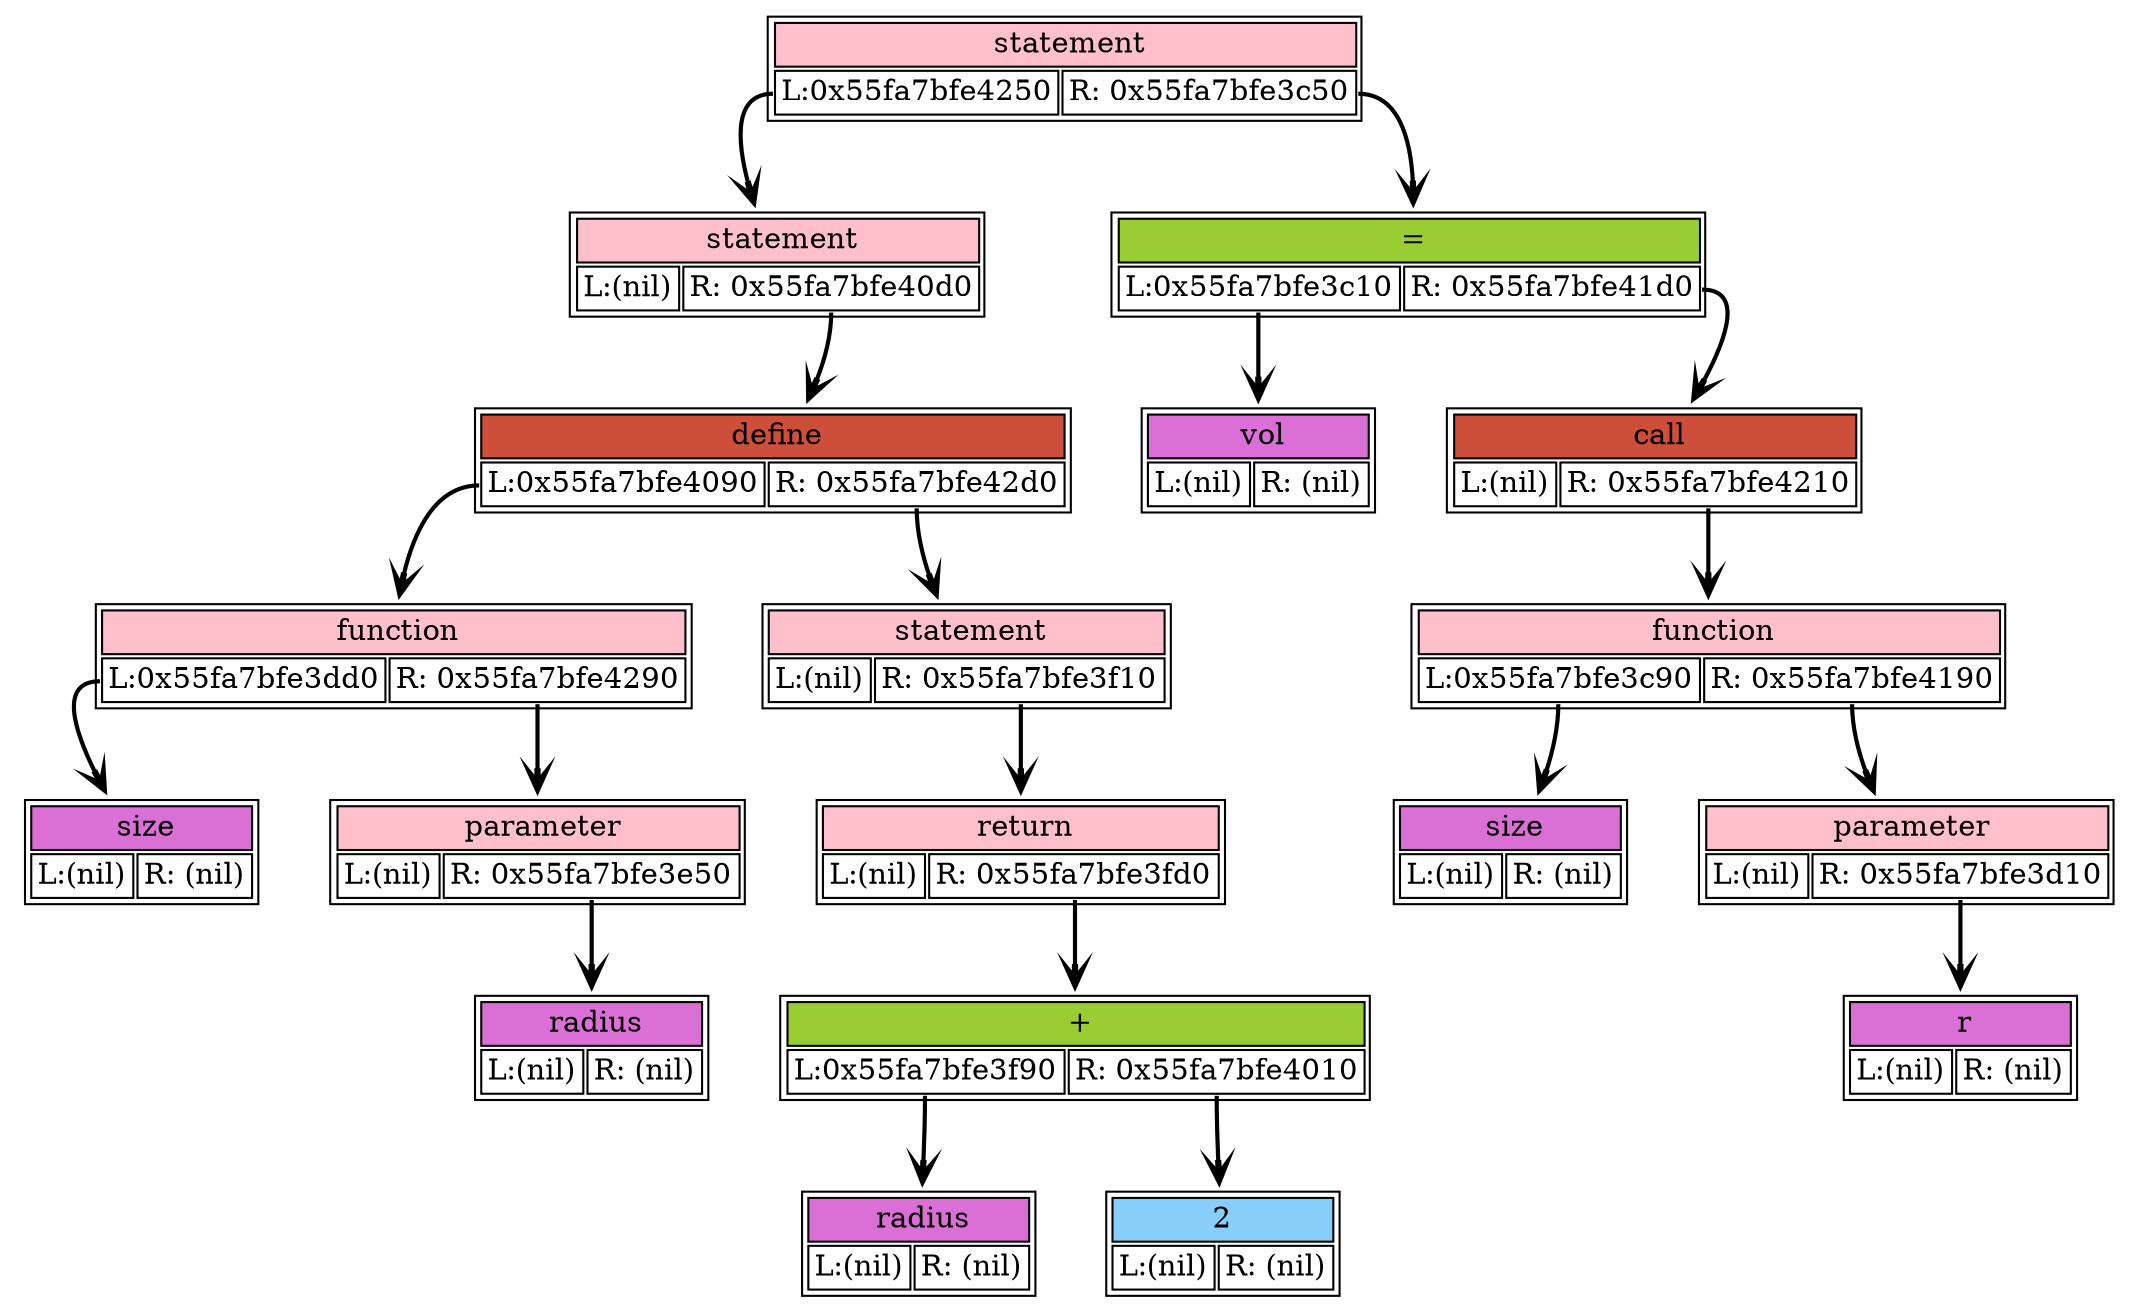 digraph dump_graph {
	rankdir=TV; 
node0x55fa7bfe4250 [shape=plaintext
					label=<<table border='1' cellborder='1'>
			<tr><td colspan="2" bgcolor="pink" > statement</td></tr>
					<tr><td port= "lchild">L:(nil)</td><td port="rchild">R: 0x55fa7bfe40d0</td></tr>
				</table>>];
		node0x55fa7bfe4250:rchild -> node0x55fa7bfe40d0[style=bold, arrowhead=vee];
node0x55fa7bfe3dd0 [shape=plaintext
					label=<<table border='1' cellborder='1'>
			<tr><td colspan="2" bgcolor="orchid" > size</td></tr>
					<tr><td port= "lchild">L:(nil)</td><td port="rchild">R: (nil)</td></tr>
				</table>>];
node0x55fa7bfe4090 [shape=plaintext
					label=<<table border='1' cellborder='1'>
			<tr><td colspan="2" bgcolor="pink" > function</td></tr>
					<tr><td port= "lchild">L:0x55fa7bfe3dd0</td><td port="rchild">R: 0x55fa7bfe4290</td></tr>
				</table>>];
		node0x55fa7bfe4090:lchild -> node0x55fa7bfe3dd0[style=bold, arrowhead=vee];
		node0x55fa7bfe4090:rchild -> node0x55fa7bfe4290[style=bold, arrowhead=vee];
node0x55fa7bfe4290 [shape=plaintext
					label=<<table border='1' cellborder='1'>
			<tr><td colspan="2" bgcolor="pink" > parameter</td></tr>
					<tr><td port= "lchild">L:(nil)</td><td port="rchild">R: 0x55fa7bfe3e50</td></tr>
				</table>>];
		node0x55fa7bfe4290:rchild -> node0x55fa7bfe3e50[style=bold, arrowhead=vee];
node0x55fa7bfe3e50 [shape=plaintext
					label=<<table border='1' cellborder='1'>
			<tr><td colspan="2" bgcolor="orchid" > radius</td></tr>
					<tr><td port= "lchild">L:(nil)</td><td port="rchild">R: (nil)</td></tr>
				</table>>];
node0x55fa7bfe40d0 [shape=plaintext
					label=<<table border='1' cellborder='1'>
			<tr><td colspan="2" bgcolor="tomato3" > define</td></tr>
					<tr><td port= "lchild">L:0x55fa7bfe4090</td><td port="rchild">R: 0x55fa7bfe42d0</td></tr>
				</table>>];
		node0x55fa7bfe40d0:lchild -> node0x55fa7bfe4090[style=bold, arrowhead=vee];
		node0x55fa7bfe40d0:rchild -> node0x55fa7bfe42d0[style=bold, arrowhead=vee];
node0x55fa7bfe42d0 [shape=plaintext
					label=<<table border='1' cellborder='1'>
			<tr><td colspan="2" bgcolor="pink" > statement</td></tr>
					<tr><td port= "lchild">L:(nil)</td><td port="rchild">R: 0x55fa7bfe3f10</td></tr>
				</table>>];
		node0x55fa7bfe42d0:rchild -> node0x55fa7bfe3f10[style=bold, arrowhead=vee];
node0x55fa7bfe3f10 [shape=plaintext
					label=<<table border='1' cellborder='1'>
			<tr><td colspan="2" bgcolor="pink" > return</td></tr>
					<tr><td port= "lchild">L:(nil)</td><td port="rchild">R: 0x55fa7bfe3fd0</td></tr>
				</table>>];
		node0x55fa7bfe3f10:rchild -> node0x55fa7bfe3fd0[style=bold, arrowhead=vee];
node0x55fa7bfe3f90 [shape=plaintext
					label=<<table border='1' cellborder='1'>
			<tr><td colspan="2" bgcolor="orchid" > radius</td></tr>
					<tr><td port= "lchild">L:(nil)</td><td port="rchild">R: (nil)</td></tr>
				</table>>];
node0x55fa7bfe3fd0 [shape=plaintext
					label=<<table border='1' cellborder='1'>
			<tr><td colspan="2" bgcolor="olivedrab3" > +</td></tr>
					<tr><td port= "lchild">L:0x55fa7bfe3f90</td><td port="rchild">R: 0x55fa7bfe4010</td></tr>
				</table>>];
		node0x55fa7bfe3fd0:lchild -> node0x55fa7bfe3f90[style=bold, arrowhead=vee];
		node0x55fa7bfe3fd0:rchild -> node0x55fa7bfe4010[style=bold, arrowhead=vee];
node0x55fa7bfe4010 [shape=plaintext
					label=<<table border='1' cellborder='1'>
			<tr><td colspan="2" bgcolor="lightskyblue" >2</td></tr>
					<tr><td port= "lchild">L:(nil)</td><td port="rchild">R: (nil)</td></tr>
				</table>>];
node0x55fa7bfe4150 [shape=plaintext
					label=<<table border='1' cellborder='1'>
			<tr><td colspan="2" bgcolor="pink" > statement</td></tr>
					<tr><td port= "lchild">L:0x55fa7bfe4250</td><td port="rchild">R: 0x55fa7bfe3c50</td></tr>
				</table>>];
		node0x55fa7bfe4150:lchild -> node0x55fa7bfe4250[style=bold, arrowhead=vee];
		node0x55fa7bfe4150:rchild -> node0x55fa7bfe3c50[style=bold, arrowhead=vee];
node0x55fa7bfe3c10 [shape=plaintext
					label=<<table border='1' cellborder='1'>
			<tr><td colspan="2" bgcolor="orchid" > vol</td></tr>
					<tr><td port= "lchild">L:(nil)</td><td port="rchild">R: (nil)</td></tr>
				</table>>];
node0x55fa7bfe3c50 [shape=plaintext
					label=<<table border='1' cellborder='1'>
			<tr><td colspan="2" bgcolor="olivedrab3" > =</td></tr>
					<tr><td port= "lchild">L:0x55fa7bfe3c10</td><td port="rchild">R: 0x55fa7bfe41d0</td></tr>
				</table>>];
		node0x55fa7bfe3c50:lchild -> node0x55fa7bfe3c10[style=bold, arrowhead=vee];
		node0x55fa7bfe3c50:rchild -> node0x55fa7bfe41d0[style=bold, arrowhead=vee];
node0x55fa7bfe41d0 [shape=plaintext
					label=<<table border='1' cellborder='1'>
			<tr><td colspan="2" bgcolor="tomato3" > call</td></tr>
					<tr><td port= "lchild">L:(nil)</td><td port="rchild">R: 0x55fa7bfe4210</td></tr>
				</table>>];
		node0x55fa7bfe41d0:rchild -> node0x55fa7bfe4210[style=bold, arrowhead=vee];
node0x55fa7bfe3c90 [shape=plaintext
					label=<<table border='1' cellborder='1'>
			<tr><td colspan="2" bgcolor="orchid" > size</td></tr>
					<tr><td port= "lchild">L:(nil)</td><td port="rchild">R: (nil)</td></tr>
				</table>>];
node0x55fa7bfe4210 [shape=plaintext
					label=<<table border='1' cellborder='1'>
			<tr><td colspan="2" bgcolor="pink" > function</td></tr>
					<tr><td port= "lchild">L:0x55fa7bfe3c90</td><td port="rchild">R: 0x55fa7bfe4190</td></tr>
				</table>>];
		node0x55fa7bfe4210:lchild -> node0x55fa7bfe3c90[style=bold, arrowhead=vee];
		node0x55fa7bfe4210:rchild -> node0x55fa7bfe4190[style=bold, arrowhead=vee];
node0x55fa7bfe4190 [shape=plaintext
					label=<<table border='1' cellborder='1'>
			<tr><td colspan="2" bgcolor="pink" > parameter</td></tr>
					<tr><td port= "lchild">L:(nil)</td><td port="rchild">R: 0x55fa7bfe3d10</td></tr>
				</table>>];
		node0x55fa7bfe4190:rchild -> node0x55fa7bfe3d10[style=bold, arrowhead=vee];
node0x55fa7bfe3d10 [shape=plaintext
					label=<<table border='1' cellborder='1'>
			<tr><td colspan="2" bgcolor="orchid" > r</td></tr>
					<tr><td port= "lchild">L:(nil)</td><td port="rchild">R: (nil)</td></tr>
				</table>>];
}
